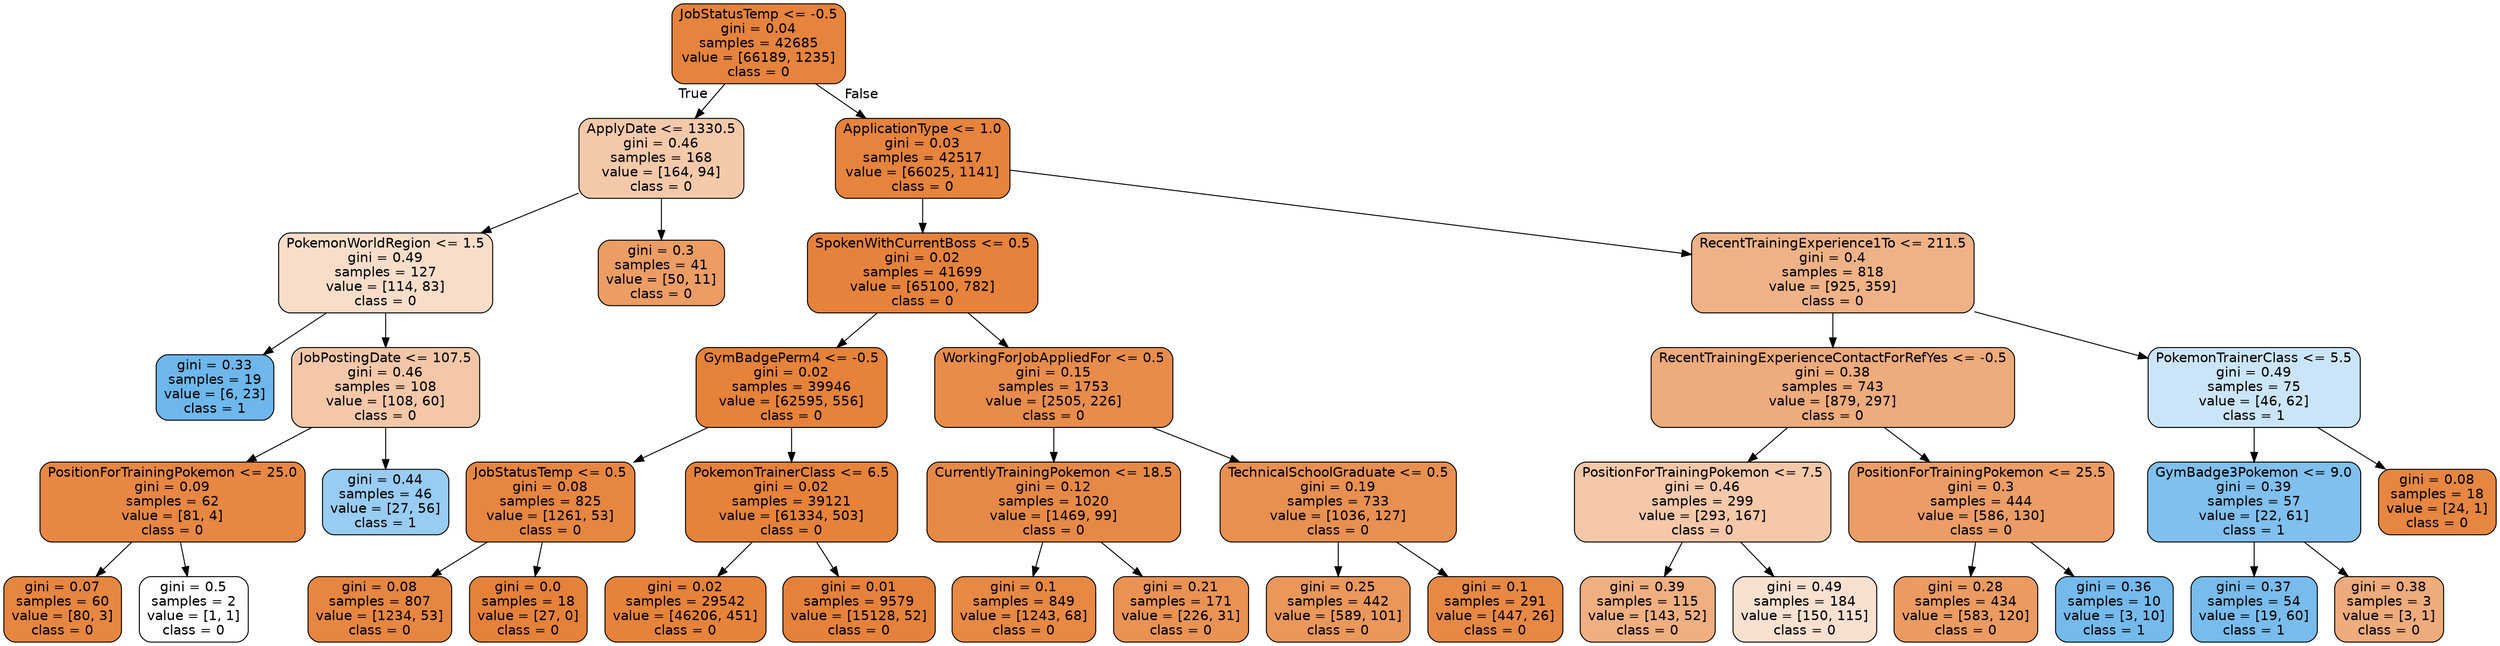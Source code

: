 digraph Tree {
node [shape=box, style="filled, rounded", color="black", fontname=helvetica] ;
edge [fontname=helvetica] ;
0 [label="JobStatusTemp <= -0.5\ngini = 0.04\nsamples = 42685\nvalue = [66189, 1235]\nclass = 0", fillcolor="#e58139fa"] ;
1 [label="ApplyDate <= 1330.5\ngini = 0.46\nsamples = 168\nvalue = [164, 94]\nclass = 0", fillcolor="#e581396d"] ;
0 -> 1 [labeldistance=2.5, labelangle=45, headlabel="True"] ;
2 [label="PokemonWorldRegion <= 1.5\ngini = 0.49\nsamples = 127\nvalue = [114, 83]\nclass = 0", fillcolor="#e5813945"] ;
1 -> 2 ;
3 [label="gini = 0.33\nsamples = 19\nvalue = [6, 23]\nclass = 1", fillcolor="#399de5bc"] ;
2 -> 3 ;
4 [label="JobPostingDate <= 107.5\ngini = 0.46\nsamples = 108\nvalue = [108, 60]\nclass = 0", fillcolor="#e5813971"] ;
2 -> 4 ;
5 [label="PositionForTrainingPokemon <= 25.0\ngini = 0.09\nsamples = 62\nvalue = [81, 4]\nclass = 0", fillcolor="#e58139f2"] ;
4 -> 5 ;
6 [label="gini = 0.07\nsamples = 60\nvalue = [80, 3]\nclass = 0", fillcolor="#e58139f5"] ;
5 -> 6 ;
7 [label="gini = 0.5\nsamples = 2\nvalue = [1, 1]\nclass = 0", fillcolor="#e5813900"] ;
5 -> 7 ;
8 [label="gini = 0.44\nsamples = 46\nvalue = [27, 56]\nclass = 1", fillcolor="#399de584"] ;
4 -> 8 ;
9 [label="gini = 0.3\nsamples = 41\nvalue = [50, 11]\nclass = 0", fillcolor="#e58139c7"] ;
1 -> 9 ;
10 [label="ApplicationType <= 1.0\ngini = 0.03\nsamples = 42517\nvalue = [66025, 1141]\nclass = 0", fillcolor="#e58139fb"] ;
0 -> 10 [labeldistance=2.5, labelangle=-45, headlabel="False"] ;
11 [label="SpokenWithCurrentBoss <= 0.5\ngini = 0.02\nsamples = 41699\nvalue = [65100, 782]\nclass = 0", fillcolor="#e58139fc"] ;
10 -> 11 ;
12 [label="GymBadgePerm4 <= -0.5\ngini = 0.02\nsamples = 39946\nvalue = [62595, 556]\nclass = 0", fillcolor="#e58139fd"] ;
11 -> 12 ;
13 [label="JobStatusTemp <= 0.5\ngini = 0.08\nsamples = 825\nvalue = [1261, 53]\nclass = 0", fillcolor="#e58139f4"] ;
12 -> 13 ;
14 [label="gini = 0.08\nsamples = 807\nvalue = [1234, 53]\nclass = 0", fillcolor="#e58139f4"] ;
13 -> 14 ;
15 [label="gini = 0.0\nsamples = 18\nvalue = [27, 0]\nclass = 0", fillcolor="#e58139ff"] ;
13 -> 15 ;
16 [label="PokemonTrainerClass <= 6.5\ngini = 0.02\nsamples = 39121\nvalue = [61334, 503]\nclass = 0", fillcolor="#e58139fd"] ;
12 -> 16 ;
17 [label="gini = 0.02\nsamples = 29542\nvalue = [46206, 451]\nclass = 0", fillcolor="#e58139fd"] ;
16 -> 17 ;
18 [label="gini = 0.01\nsamples = 9579\nvalue = [15128, 52]\nclass = 0", fillcolor="#e58139fe"] ;
16 -> 18 ;
19 [label="WorkingForJobAppliedFor <= 0.5\ngini = 0.15\nsamples = 1753\nvalue = [2505, 226]\nclass = 0", fillcolor="#e58139e8"] ;
11 -> 19 ;
20 [label="CurrentlyTrainingPokemon <= 18.5\ngini = 0.12\nsamples = 1020\nvalue = [1469, 99]\nclass = 0", fillcolor="#e58139ee"] ;
19 -> 20 ;
21 [label="gini = 0.1\nsamples = 849\nvalue = [1243, 68]\nclass = 0", fillcolor="#e58139f1"] ;
20 -> 21 ;
22 [label="gini = 0.21\nsamples = 171\nvalue = [226, 31]\nclass = 0", fillcolor="#e58139dc"] ;
20 -> 22 ;
23 [label="TechnicalSchoolGraduate <= 0.5\ngini = 0.19\nsamples = 733\nvalue = [1036, 127]\nclass = 0", fillcolor="#e58139e0"] ;
19 -> 23 ;
24 [label="gini = 0.25\nsamples = 442\nvalue = [589, 101]\nclass = 0", fillcolor="#e58139d3"] ;
23 -> 24 ;
25 [label="gini = 0.1\nsamples = 291\nvalue = [447, 26]\nclass = 0", fillcolor="#e58139f0"] ;
23 -> 25 ;
26 [label="RecentTrainingExperience1To <= 211.5\ngini = 0.4\nsamples = 818\nvalue = [925, 359]\nclass = 0", fillcolor="#e581399c"] ;
10 -> 26 ;
27 [label="RecentTrainingExperienceContactForRefYes <= -0.5\ngini = 0.38\nsamples = 743\nvalue = [879, 297]\nclass = 0", fillcolor="#e58139a9"] ;
26 -> 27 ;
28 [label="PositionForTrainingPokemon <= 7.5\ngini = 0.46\nsamples = 299\nvalue = [293, 167]\nclass = 0", fillcolor="#e581396e"] ;
27 -> 28 ;
29 [label="gini = 0.39\nsamples = 115\nvalue = [143, 52]\nclass = 0", fillcolor="#e58139a2"] ;
28 -> 29 ;
30 [label="gini = 0.49\nsamples = 184\nvalue = [150, 115]\nclass = 0", fillcolor="#e581393b"] ;
28 -> 30 ;
31 [label="PositionForTrainingPokemon <= 25.5\ngini = 0.3\nsamples = 444\nvalue = [586, 130]\nclass = 0", fillcolor="#e58139c6"] ;
27 -> 31 ;
32 [label="gini = 0.28\nsamples = 434\nvalue = [583, 120]\nclass = 0", fillcolor="#e58139cb"] ;
31 -> 32 ;
33 [label="gini = 0.36\nsamples = 10\nvalue = [3, 10]\nclass = 1", fillcolor="#399de5b3"] ;
31 -> 33 ;
34 [label="PokemonTrainerClass <= 5.5\ngini = 0.49\nsamples = 75\nvalue = [46, 62]\nclass = 1", fillcolor="#399de542"] ;
26 -> 34 ;
35 [label="GymBadge3Pokemon <= 9.0\ngini = 0.39\nsamples = 57\nvalue = [22, 61]\nclass = 1", fillcolor="#399de5a3"] ;
34 -> 35 ;
36 [label="gini = 0.37\nsamples = 54\nvalue = [19, 60]\nclass = 1", fillcolor="#399de5ae"] ;
35 -> 36 ;
37 [label="gini = 0.38\nsamples = 3\nvalue = [3, 1]\nclass = 0", fillcolor="#e58139aa"] ;
35 -> 37 ;
38 [label="gini = 0.08\nsamples = 18\nvalue = [24, 1]\nclass = 0", fillcolor="#e58139f4"] ;
34 -> 38 ;
}